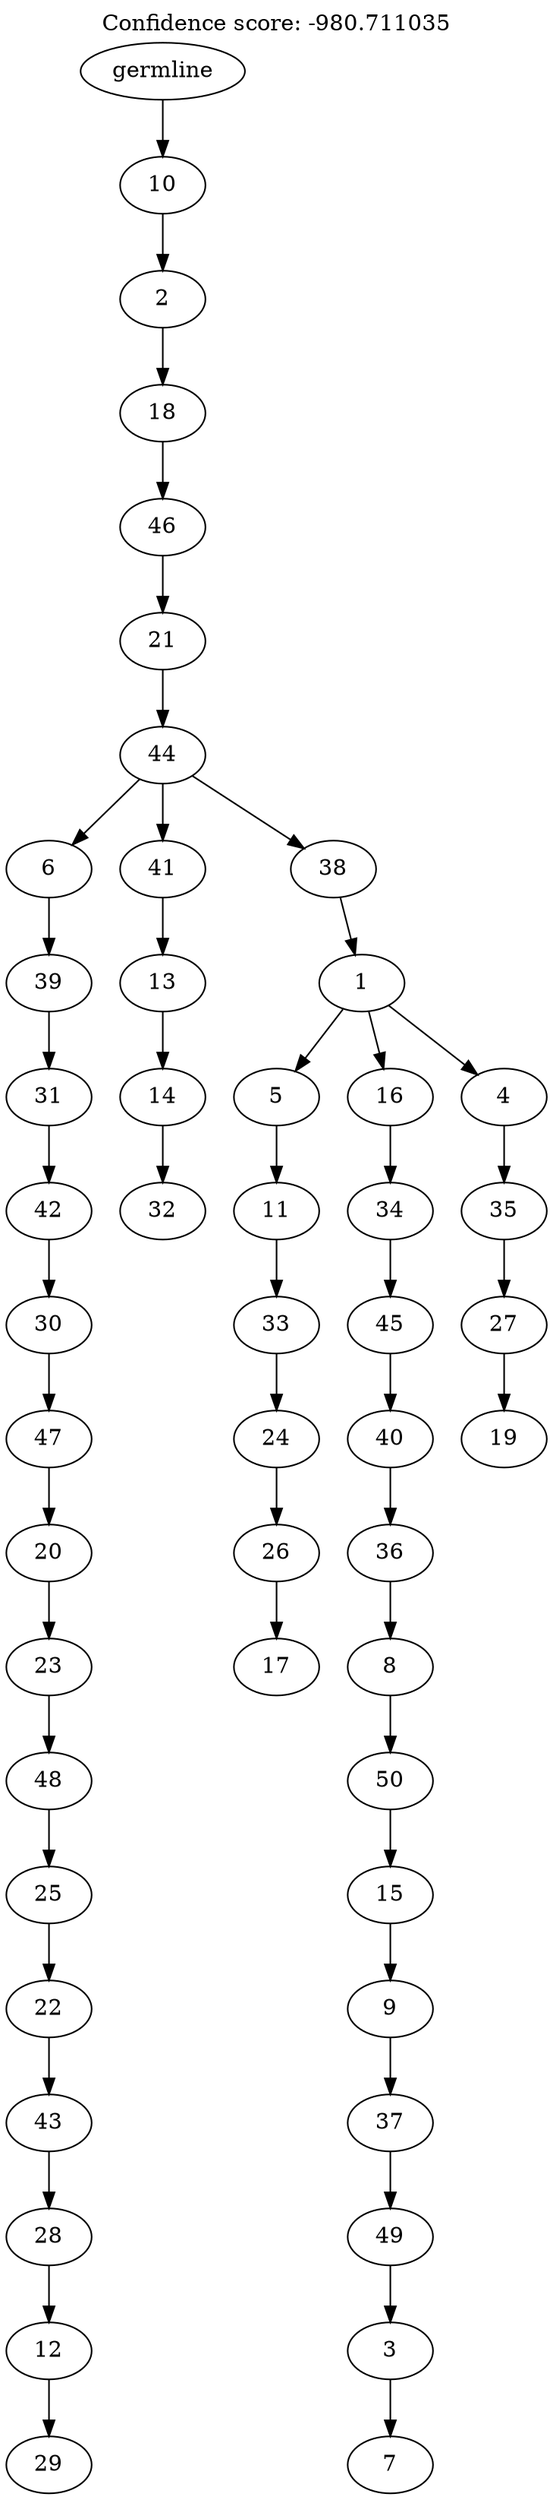 digraph g {
	"49" -> "50";
	"50" [label="29"];
	"48" -> "49";
	"49" [label="12"];
	"47" -> "48";
	"48" [label="28"];
	"46" -> "47";
	"47" [label="43"];
	"45" -> "46";
	"46" [label="22"];
	"44" -> "45";
	"45" [label="25"];
	"43" -> "44";
	"44" [label="48"];
	"42" -> "43";
	"43" [label="23"];
	"41" -> "42";
	"42" [label="20"];
	"40" -> "41";
	"41" [label="47"];
	"39" -> "40";
	"40" [label="30"];
	"38" -> "39";
	"39" [label="42"];
	"37" -> "38";
	"38" [label="31"];
	"36" -> "37";
	"37" [label="39"];
	"34" -> "35";
	"35" [label="32"];
	"33" -> "34";
	"34" [label="14"];
	"32" -> "33";
	"33" [label="13"];
	"30" -> "31";
	"31" [label="17"];
	"29" -> "30";
	"30" [label="26"];
	"28" -> "29";
	"29" [label="24"];
	"27" -> "28";
	"28" [label="33"];
	"26" -> "27";
	"27" [label="11"];
	"24" -> "25";
	"25" [label="7"];
	"23" -> "24";
	"24" [label="3"];
	"22" -> "23";
	"23" [label="49"];
	"21" -> "22";
	"22" [label="37"];
	"20" -> "21";
	"21" [label="9"];
	"19" -> "20";
	"20" [label="15"];
	"18" -> "19";
	"19" [label="50"];
	"17" -> "18";
	"18" [label="8"];
	"16" -> "17";
	"17" [label="36"];
	"15" -> "16";
	"16" [label="40"];
	"14" -> "15";
	"15" [label="45"];
	"13" -> "14";
	"14" [label="34"];
	"11" -> "12";
	"12" [label="19"];
	"10" -> "11";
	"11" [label="27"];
	"9" -> "10";
	"10" [label="35"];
	"8" -> "9";
	"9" [label="4"];
	"8" -> "13";
	"13" [label="16"];
	"8" -> "26";
	"26" [label="5"];
	"7" -> "8";
	"8" [label="1"];
	"6" -> "7";
	"7" [label="38"];
	"6" -> "32";
	"32" [label="41"];
	"6" -> "36";
	"36" [label="6"];
	"5" -> "6";
	"6" [label="44"];
	"4" -> "5";
	"5" [label="21"];
	"3" -> "4";
	"4" [label="46"];
	"2" -> "3";
	"3" [label="18"];
	"1" -> "2";
	"2" [label="2"];
	"0" -> "1";
	"1" [label="10"];
	"0" [label="germline"];
	labelloc="t";
	label="Confidence score: -980.711035";
}
